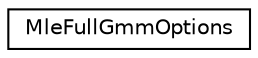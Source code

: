 digraph "Graphical Class Hierarchy"
{
  edge [fontname="Helvetica",fontsize="10",labelfontname="Helvetica",labelfontsize="10"];
  node [fontname="Helvetica",fontsize="10",shape=record];
  rankdir="LR";
  Node0 [label="MleFullGmmOptions",height=0.2,width=0.4,color="black", fillcolor="white", style="filled",URL="$structkaldi_1_1MleFullGmmOptions.html",tooltip="Configuration variables like variance floor, minimum occupancy, etc. "];
}
